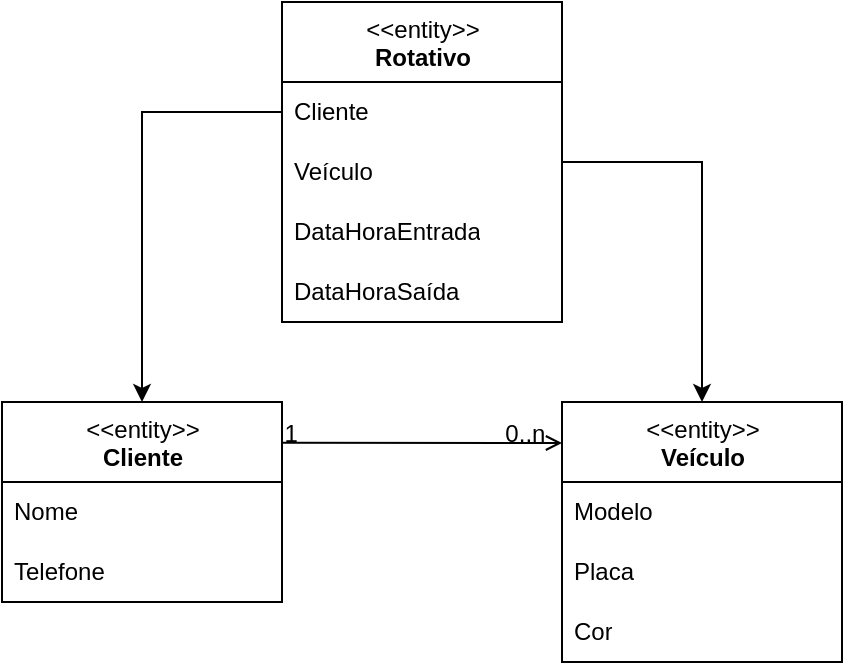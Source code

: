<mxfile version="20.0.4" type="device"><diagram id="C5RBs43oDa-KdzZeNtuy" name="Page-1"><mxGraphModel dx="981" dy="1711" grid="1" gridSize="10" guides="1" tooltips="1" connect="1" arrows="1" fold="1" page="1" pageScale="1" pageWidth="827" pageHeight="1169" math="0" shadow="0"><root><mxCell id="WIyWlLk6GJQsqaUBKTNV-0"/><mxCell id="WIyWlLk6GJQsqaUBKTNV-1" parent="WIyWlLk6GJQsqaUBKTNV-0"/><mxCell id="zkfFHV4jXpPFQw0GAbJ--26" value="" style="endArrow=open;shadow=0;strokeWidth=1;rounded=0;endFill=1;edgeStyle=elbowEdgeStyle;elbow=vertical;exitX=0.995;exitY=0.204;exitDx=0;exitDy=0;exitPerimeter=0;" parent="WIyWlLk6GJQsqaUBKTNV-1" source="0GT5glaw8NgAvqvWLfM7-0" target="0GT5glaw8NgAvqvWLfM7-3" edge="1"><mxGeometry x="0.5" y="41" relative="1" as="geometry"><mxPoint x="380" y="160" as="sourcePoint"/><mxPoint x="508" y="165.2" as="targetPoint"/><mxPoint x="-40" y="32" as="offset"/></mxGeometry></mxCell><mxCell id="zkfFHV4jXpPFQw0GAbJ--27" value="1" style="resizable=0;align=left;verticalAlign=bottom;labelBackgroundColor=none;fontSize=12;" parent="zkfFHV4jXpPFQw0GAbJ--26" connectable="0" vertex="1"><mxGeometry x="-1" relative="1" as="geometry"><mxPoint y="4" as="offset"/></mxGeometry></mxCell><mxCell id="zkfFHV4jXpPFQw0GAbJ--28" value="0..n" style="resizable=0;align=right;verticalAlign=bottom;labelBackgroundColor=none;fontSize=12;" parent="zkfFHV4jXpPFQw0GAbJ--26" connectable="0" vertex="1"><mxGeometry x="1" relative="1" as="geometry"><mxPoint x="-7" y="4" as="offset"/></mxGeometry></mxCell><mxCell id="0GT5glaw8NgAvqvWLfM7-0" value="&amp;lt;&amp;lt;entity&amp;gt;&amp;gt;&lt;br&gt;&lt;b&gt;Cliente&lt;/b&gt;" style="swimlane;fontStyle=0;align=center;verticalAlign=top;childLayout=stackLayout;horizontal=1;startSize=40;horizontalStack=0;resizeParent=1;resizeParentMax=0;resizeLast=0;collapsible=0;marginBottom=0;html=1;" vertex="1" parent="WIyWlLk6GJQsqaUBKTNV-1"><mxGeometry x="230" y="110" width="140" height="100" as="geometry"/></mxCell><mxCell id="0GT5glaw8NgAvqvWLfM7-1" value="Nome" style="text;html=1;strokeColor=none;fillColor=none;align=left;verticalAlign=middle;spacingLeft=4;spacingRight=4;overflow=hidden;rotatable=0;points=[[0,0.5],[1,0.5]];portConstraint=eastwest;" vertex="1" parent="0GT5glaw8NgAvqvWLfM7-0"><mxGeometry y="40" width="140" height="30" as="geometry"/></mxCell><mxCell id="0GT5glaw8NgAvqvWLfM7-2" value="Telefone" style="text;html=1;strokeColor=none;fillColor=none;align=left;verticalAlign=middle;spacingLeft=4;spacingRight=4;overflow=hidden;rotatable=0;points=[[0,0.5],[1,0.5]];portConstraint=eastwest;" vertex="1" parent="0GT5glaw8NgAvqvWLfM7-0"><mxGeometry y="70" width="140" height="30" as="geometry"/></mxCell><mxCell id="0GT5glaw8NgAvqvWLfM7-3" value="&amp;lt;&amp;lt;entity&amp;gt;&amp;gt;&lt;br&gt;&lt;b&gt;Veículo&lt;/b&gt;" style="swimlane;fontStyle=0;align=center;verticalAlign=top;childLayout=stackLayout;horizontal=1;startSize=40;horizontalStack=0;resizeParent=1;resizeParentMax=0;resizeLast=0;collapsible=0;marginBottom=0;html=1;" vertex="1" parent="WIyWlLk6GJQsqaUBKTNV-1"><mxGeometry x="510" y="110" width="140" height="130" as="geometry"/></mxCell><mxCell id="0GT5glaw8NgAvqvWLfM7-4" value="Modelo" style="text;html=1;strokeColor=none;fillColor=none;align=left;verticalAlign=middle;spacingLeft=4;spacingRight=4;overflow=hidden;rotatable=0;points=[[0,0.5],[1,0.5]];portConstraint=eastwest;" vertex="1" parent="0GT5glaw8NgAvqvWLfM7-3"><mxGeometry y="40" width="140" height="30" as="geometry"/></mxCell><mxCell id="0GT5glaw8NgAvqvWLfM7-5" value="Placa" style="text;html=1;strokeColor=none;fillColor=none;align=left;verticalAlign=middle;spacingLeft=4;spacingRight=4;overflow=hidden;rotatable=0;points=[[0,0.5],[1,0.5]];portConstraint=eastwest;" vertex="1" parent="0GT5glaw8NgAvqvWLfM7-3"><mxGeometry y="70" width="140" height="30" as="geometry"/></mxCell><mxCell id="0GT5glaw8NgAvqvWLfM7-6" value="Cor" style="text;html=1;strokeColor=none;fillColor=none;align=left;verticalAlign=middle;spacingLeft=4;spacingRight=4;overflow=hidden;rotatable=0;points=[[0,0.5],[1,0.5]];portConstraint=eastwest;" vertex="1" parent="0GT5glaw8NgAvqvWLfM7-3"><mxGeometry y="100" width="140" height="30" as="geometry"/></mxCell><mxCell id="0GT5glaw8NgAvqvWLfM7-13" style="edgeStyle=orthogonalEdgeStyle;rounded=0;orthogonalLoop=1;jettySize=auto;html=1;exitX=1;exitY=0.5;exitDx=0;exitDy=0;" edge="1" parent="WIyWlLk6GJQsqaUBKTNV-1" source="0GT5glaw8NgAvqvWLfM7-7" target="0GT5glaw8NgAvqvWLfM7-3"><mxGeometry relative="1" as="geometry"/></mxCell><mxCell id="0GT5glaw8NgAvqvWLfM7-7" value="&amp;lt;&amp;lt;entity&amp;gt;&amp;gt;&lt;br&gt;&lt;b&gt;Rotativo&lt;/b&gt;" style="swimlane;fontStyle=0;align=center;verticalAlign=top;childLayout=stackLayout;horizontal=1;startSize=40;horizontalStack=0;resizeParent=1;resizeParentMax=0;resizeLast=0;collapsible=0;marginBottom=0;html=1;" vertex="1" parent="WIyWlLk6GJQsqaUBKTNV-1"><mxGeometry x="370" y="-90" width="140" height="160" as="geometry"/></mxCell><mxCell id="0GT5glaw8NgAvqvWLfM7-8" value="Cliente" style="text;html=1;strokeColor=none;fillColor=none;align=left;verticalAlign=middle;spacingLeft=4;spacingRight=4;overflow=hidden;rotatable=0;points=[[0,0.5],[1,0.5]];portConstraint=eastwest;" vertex="1" parent="0GT5glaw8NgAvqvWLfM7-7"><mxGeometry y="40" width="140" height="30" as="geometry"/></mxCell><mxCell id="0GT5glaw8NgAvqvWLfM7-9" value="Veículo" style="text;html=1;strokeColor=none;fillColor=none;align=left;verticalAlign=middle;spacingLeft=4;spacingRight=4;overflow=hidden;rotatable=0;points=[[0,0.5],[1,0.5]];portConstraint=eastwest;" vertex="1" parent="0GT5glaw8NgAvqvWLfM7-7"><mxGeometry y="70" width="140" height="30" as="geometry"/></mxCell><mxCell id="0GT5glaw8NgAvqvWLfM7-10" value="DataHoraEntrada" style="text;html=1;strokeColor=none;fillColor=none;align=left;verticalAlign=middle;spacingLeft=4;spacingRight=4;overflow=hidden;rotatable=0;points=[[0,0.5],[1,0.5]];portConstraint=eastwest;" vertex="1" parent="0GT5glaw8NgAvqvWLfM7-7"><mxGeometry y="100" width="140" height="30" as="geometry"/></mxCell><mxCell id="0GT5glaw8NgAvqvWLfM7-11" value="DataHoraSaída" style="text;html=1;strokeColor=none;fillColor=none;align=left;verticalAlign=middle;spacingLeft=4;spacingRight=4;overflow=hidden;rotatable=0;points=[[0,0.5],[1,0.5]];portConstraint=eastwest;" vertex="1" parent="0GT5glaw8NgAvqvWLfM7-7"><mxGeometry y="130" width="140" height="30" as="geometry"/></mxCell><mxCell id="0GT5glaw8NgAvqvWLfM7-12" style="edgeStyle=orthogonalEdgeStyle;rounded=0;orthogonalLoop=1;jettySize=auto;html=1;exitX=0;exitY=0.5;exitDx=0;exitDy=0;" edge="1" parent="WIyWlLk6GJQsqaUBKTNV-1" source="0GT5glaw8NgAvqvWLfM7-8" target="0GT5glaw8NgAvqvWLfM7-0"><mxGeometry relative="1" as="geometry"/></mxCell></root></mxGraphModel></diagram></mxfile>